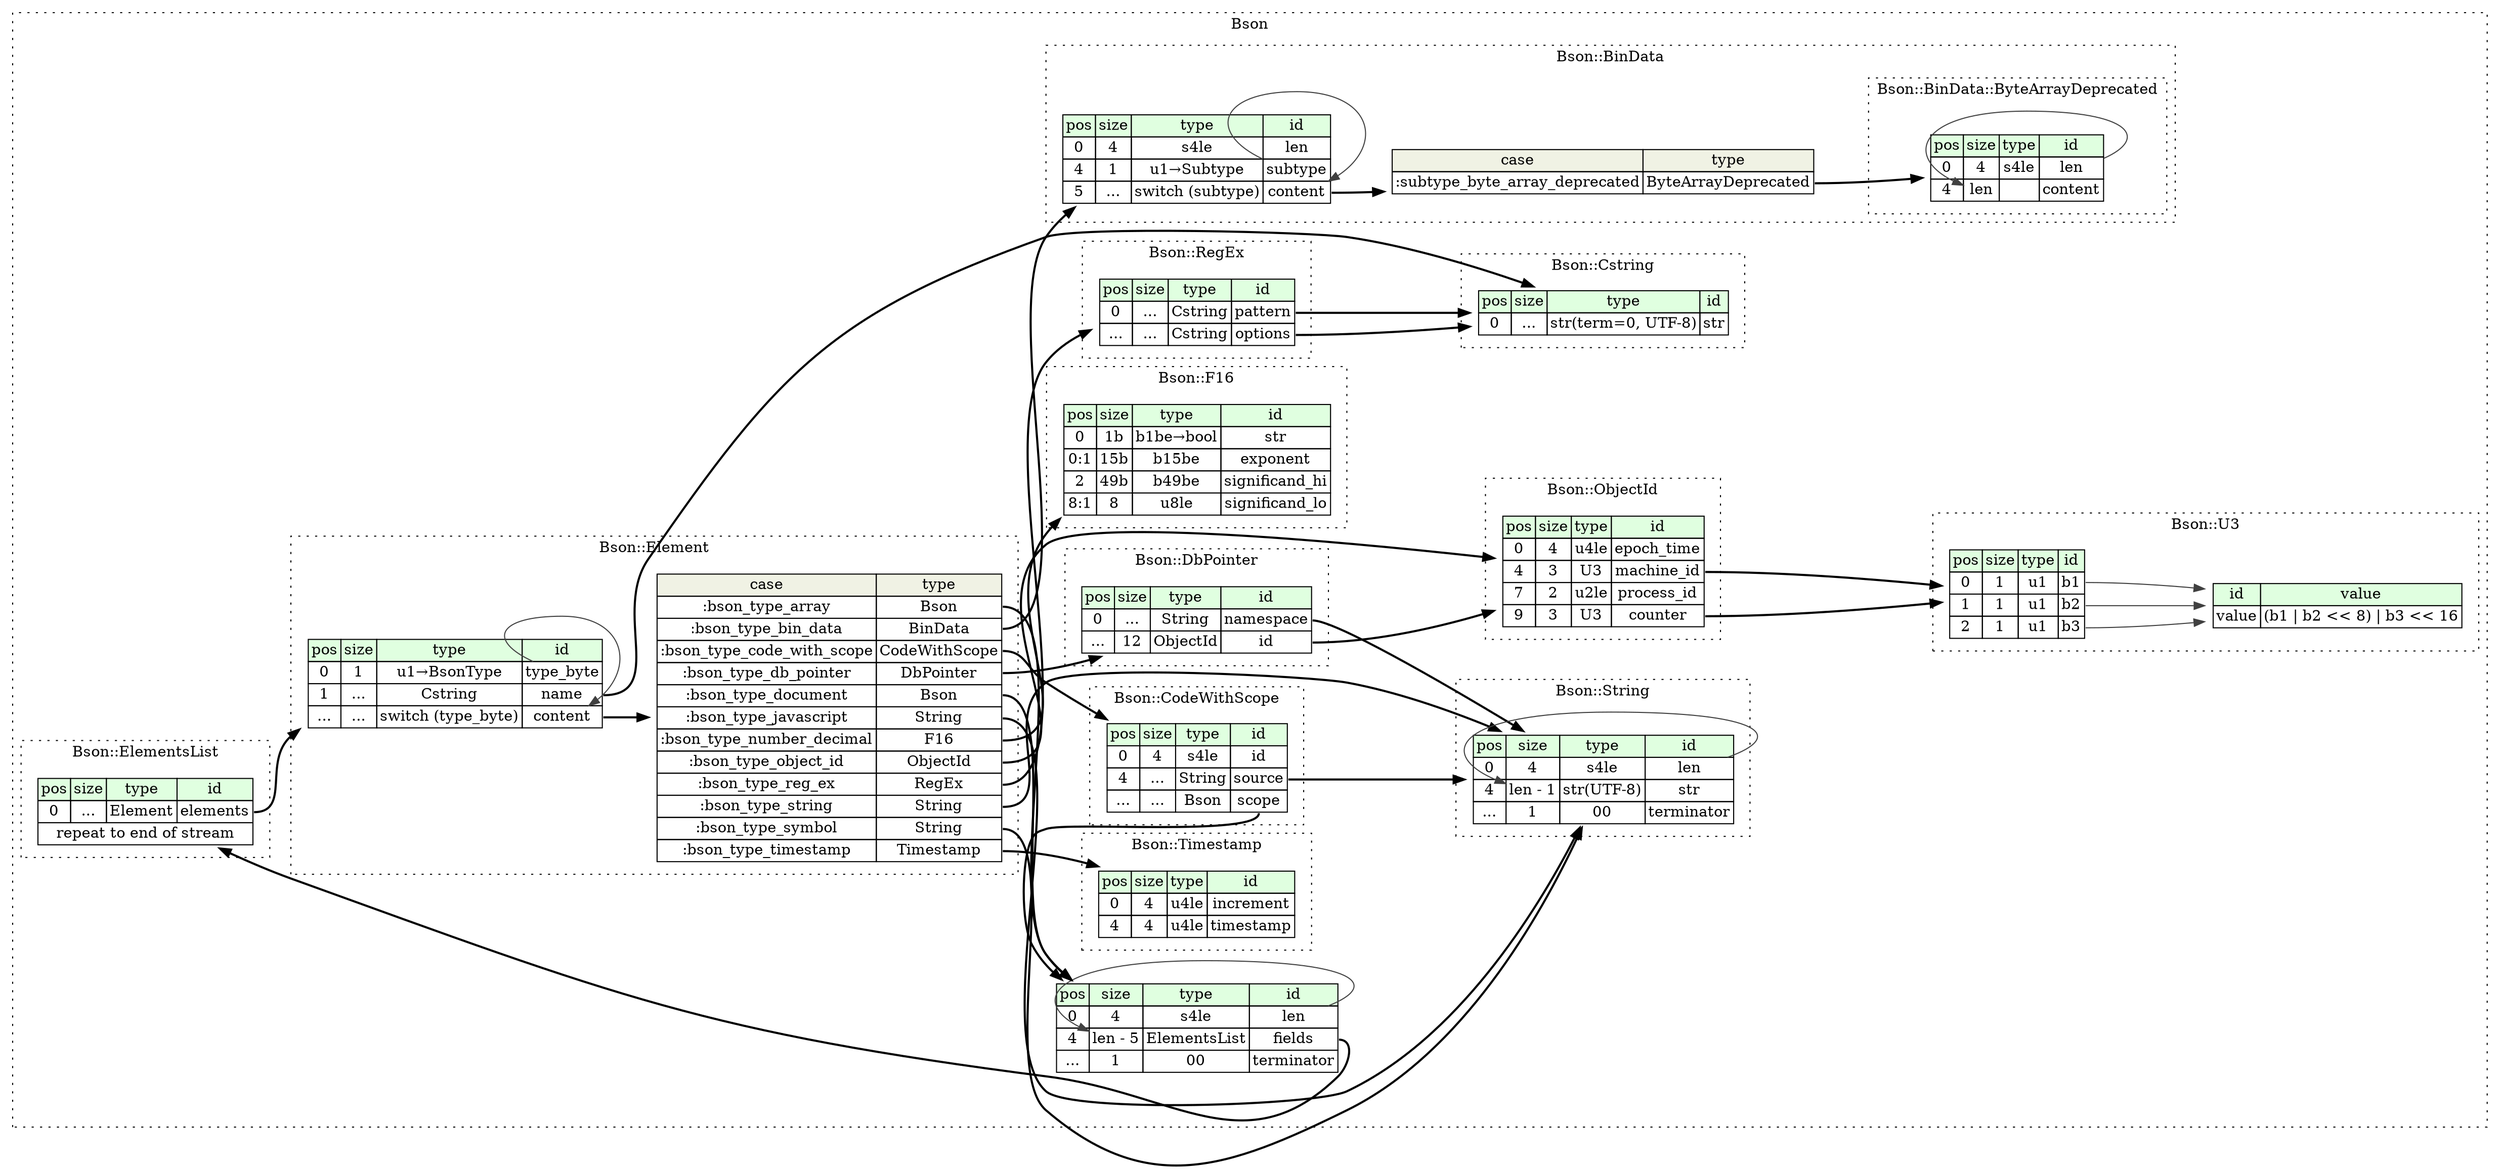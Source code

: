 digraph {
	rankdir=LR;
	node [shape=plaintext];
	subgraph cluster__bson {
		label="Bson";
		graph[style=dotted];

		bson__seq [label=<<TABLE BORDER="0" CELLBORDER="1" CELLSPACING="0">
			<TR><TD BGCOLOR="#E0FFE0">pos</TD><TD BGCOLOR="#E0FFE0">size</TD><TD BGCOLOR="#E0FFE0">type</TD><TD BGCOLOR="#E0FFE0">id</TD></TR>
			<TR><TD PORT="len_pos">0</TD><TD PORT="len_size">4</TD><TD>s4le</TD><TD PORT="len_type">len</TD></TR>
			<TR><TD PORT="fields_pos">4</TD><TD PORT="fields_size">len - 5</TD><TD>ElementsList</TD><TD PORT="fields_type">fields</TD></TR>
			<TR><TD PORT="terminator_pos">...</TD><TD PORT="terminator_size">1</TD><TD>00</TD><TD PORT="terminator_type">terminator</TD></TR>
		</TABLE>>];
		subgraph cluster__bin_data {
			label="Bson::BinData";
			graph[style=dotted];

			bin_data__seq [label=<<TABLE BORDER="0" CELLBORDER="1" CELLSPACING="0">
				<TR><TD BGCOLOR="#E0FFE0">pos</TD><TD BGCOLOR="#E0FFE0">size</TD><TD BGCOLOR="#E0FFE0">type</TD><TD BGCOLOR="#E0FFE0">id</TD></TR>
				<TR><TD PORT="len_pos">0</TD><TD PORT="len_size">4</TD><TD>s4le</TD><TD PORT="len_type">len</TD></TR>
				<TR><TD PORT="subtype_pos">4</TD><TD PORT="subtype_size">1</TD><TD>u1→Subtype</TD><TD PORT="subtype_type">subtype</TD></TR>
				<TR><TD PORT="content_pos">5</TD><TD PORT="content_size">...</TD><TD>switch (subtype)</TD><TD PORT="content_type">content</TD></TR>
			</TABLE>>];
bin_data__seq_content_switch [label=<<TABLE BORDER="0" CELLBORDER="1" CELLSPACING="0">
	<TR><TD BGCOLOR="#F0F2E4">case</TD><TD BGCOLOR="#F0F2E4">type</TD></TR>
	<TR><TD>:subtype_byte_array_deprecated</TD><TD PORT="case0">ByteArrayDeprecated</TD></TR>
</TABLE>>];
			subgraph cluster__byte_array_deprecated {
				label="Bson::BinData::ByteArrayDeprecated";
				graph[style=dotted];

				byte_array_deprecated__seq [label=<<TABLE BORDER="0" CELLBORDER="1" CELLSPACING="0">
					<TR><TD BGCOLOR="#E0FFE0">pos</TD><TD BGCOLOR="#E0FFE0">size</TD><TD BGCOLOR="#E0FFE0">type</TD><TD BGCOLOR="#E0FFE0">id</TD></TR>
					<TR><TD PORT="len_pos">0</TD><TD PORT="len_size">4</TD><TD>s4le</TD><TD PORT="len_type">len</TD></TR>
					<TR><TD PORT="content_pos">4</TD><TD PORT="content_size">len</TD><TD></TD><TD PORT="content_type">content</TD></TR>
				</TABLE>>];
			}
		}
		subgraph cluster__code_with_scope {
			label="Bson::CodeWithScope";
			graph[style=dotted];

			code_with_scope__seq [label=<<TABLE BORDER="0" CELLBORDER="1" CELLSPACING="0">
				<TR><TD BGCOLOR="#E0FFE0">pos</TD><TD BGCOLOR="#E0FFE0">size</TD><TD BGCOLOR="#E0FFE0">type</TD><TD BGCOLOR="#E0FFE0">id</TD></TR>
				<TR><TD PORT="id_pos">0</TD><TD PORT="id_size">4</TD><TD>s4le</TD><TD PORT="id_type">id</TD></TR>
				<TR><TD PORT="source_pos">4</TD><TD PORT="source_size">...</TD><TD>String</TD><TD PORT="source_type">source</TD></TR>
				<TR><TD PORT="scope_pos">...</TD><TD PORT="scope_size">...</TD><TD>Bson</TD><TD PORT="scope_type">scope</TD></TR>
			</TABLE>>];
		}
		subgraph cluster__cstring {
			label="Bson::Cstring";
			graph[style=dotted];

			cstring__seq [label=<<TABLE BORDER="0" CELLBORDER="1" CELLSPACING="0">
				<TR><TD BGCOLOR="#E0FFE0">pos</TD><TD BGCOLOR="#E0FFE0">size</TD><TD BGCOLOR="#E0FFE0">type</TD><TD BGCOLOR="#E0FFE0">id</TD></TR>
				<TR><TD PORT="str_pos">0</TD><TD PORT="str_size">...</TD><TD>str(term=0, UTF-8)</TD><TD PORT="str_type">str</TD></TR>
			</TABLE>>];
		}
		subgraph cluster__db_pointer {
			label="Bson::DbPointer";
			graph[style=dotted];

			db_pointer__seq [label=<<TABLE BORDER="0" CELLBORDER="1" CELLSPACING="0">
				<TR><TD BGCOLOR="#E0FFE0">pos</TD><TD BGCOLOR="#E0FFE0">size</TD><TD BGCOLOR="#E0FFE0">type</TD><TD BGCOLOR="#E0FFE0">id</TD></TR>
				<TR><TD PORT="namespace_pos">0</TD><TD PORT="namespace_size">...</TD><TD>String</TD><TD PORT="namespace_type">namespace</TD></TR>
				<TR><TD PORT="id_pos">...</TD><TD PORT="id_size">12</TD><TD>ObjectId</TD><TD PORT="id_type">id</TD></TR>
			</TABLE>>];
		}
		subgraph cluster__element {
			label="Bson::Element";
			graph[style=dotted];

			element__seq [label=<<TABLE BORDER="0" CELLBORDER="1" CELLSPACING="0">
				<TR><TD BGCOLOR="#E0FFE0">pos</TD><TD BGCOLOR="#E0FFE0">size</TD><TD BGCOLOR="#E0FFE0">type</TD><TD BGCOLOR="#E0FFE0">id</TD></TR>
				<TR><TD PORT="type_byte_pos">0</TD><TD PORT="type_byte_size">1</TD><TD>u1→BsonType</TD><TD PORT="type_byte_type">type_byte</TD></TR>
				<TR><TD PORT="name_pos">1</TD><TD PORT="name_size">...</TD><TD>Cstring</TD><TD PORT="name_type">name</TD></TR>
				<TR><TD PORT="content_pos">...</TD><TD PORT="content_size">...</TD><TD>switch (type_byte)</TD><TD PORT="content_type">content</TD></TR>
			</TABLE>>];
element__seq_content_switch [label=<<TABLE BORDER="0" CELLBORDER="1" CELLSPACING="0">
	<TR><TD BGCOLOR="#F0F2E4">case</TD><TD BGCOLOR="#F0F2E4">type</TD></TR>
	<TR><TD>:bson_type_array</TD><TD PORT="case0">Bson</TD></TR>
	<TR><TD>:bson_type_bin_data</TD><TD PORT="case1">BinData</TD></TR>
	<TR><TD>:bson_type_code_with_scope</TD><TD PORT="case2">CodeWithScope</TD></TR>
	<TR><TD>:bson_type_db_pointer</TD><TD PORT="case3">DbPointer</TD></TR>
	<TR><TD>:bson_type_document</TD><TD PORT="case4">Bson</TD></TR>
	<TR><TD>:bson_type_javascript</TD><TD PORT="case5">String</TD></TR>
	<TR><TD>:bson_type_number_decimal</TD><TD PORT="case6">F16</TD></TR>
	<TR><TD>:bson_type_object_id</TD><TD PORT="case7">ObjectId</TD></TR>
	<TR><TD>:bson_type_reg_ex</TD><TD PORT="case8">RegEx</TD></TR>
	<TR><TD>:bson_type_string</TD><TD PORT="case9">String</TD></TR>
	<TR><TD>:bson_type_symbol</TD><TD PORT="case10">String</TD></TR>
	<TR><TD>:bson_type_timestamp</TD><TD PORT="case11">Timestamp</TD></TR>
</TABLE>>];
		}
		subgraph cluster__elements_list {
			label="Bson::ElementsList";
			graph[style=dotted];

			elements_list__seq [label=<<TABLE BORDER="0" CELLBORDER="1" CELLSPACING="0">
				<TR><TD BGCOLOR="#E0FFE0">pos</TD><TD BGCOLOR="#E0FFE0">size</TD><TD BGCOLOR="#E0FFE0">type</TD><TD BGCOLOR="#E0FFE0">id</TD></TR>
				<TR><TD PORT="elements_pos">0</TD><TD PORT="elements_size">...</TD><TD>Element</TD><TD PORT="elements_type">elements</TD></TR>
				<TR><TD COLSPAN="4" PORT="elements__repeat">repeat to end of stream</TD></TR>
			</TABLE>>];
		}
		subgraph cluster__f16 {
			label="Bson::F16";
			graph[style=dotted];

			f16__seq [label=<<TABLE BORDER="0" CELLBORDER="1" CELLSPACING="0">
				<TR><TD BGCOLOR="#E0FFE0">pos</TD><TD BGCOLOR="#E0FFE0">size</TD><TD BGCOLOR="#E0FFE0">type</TD><TD BGCOLOR="#E0FFE0">id</TD></TR>
				<TR><TD PORT="str_pos">0</TD><TD PORT="str_size">1b</TD><TD>b1be→bool</TD><TD PORT="str_type">str</TD></TR>
				<TR><TD PORT="exponent_pos">0:1</TD><TD PORT="exponent_size">15b</TD><TD>b15be</TD><TD PORT="exponent_type">exponent</TD></TR>
				<TR><TD PORT="significand_hi_pos">2</TD><TD PORT="significand_hi_size">49b</TD><TD>b49be</TD><TD PORT="significand_hi_type">significand_hi</TD></TR>
				<TR><TD PORT="significand_lo_pos">8:1</TD><TD PORT="significand_lo_size">8</TD><TD>u8le</TD><TD PORT="significand_lo_type">significand_lo</TD></TR>
			</TABLE>>];
		}
		subgraph cluster__object_id {
			label="Bson::ObjectId";
			graph[style=dotted];

			object_id__seq [label=<<TABLE BORDER="0" CELLBORDER="1" CELLSPACING="0">
				<TR><TD BGCOLOR="#E0FFE0">pos</TD><TD BGCOLOR="#E0FFE0">size</TD><TD BGCOLOR="#E0FFE0">type</TD><TD BGCOLOR="#E0FFE0">id</TD></TR>
				<TR><TD PORT="epoch_time_pos">0</TD><TD PORT="epoch_time_size">4</TD><TD>u4le</TD><TD PORT="epoch_time_type">epoch_time</TD></TR>
				<TR><TD PORT="machine_id_pos">4</TD><TD PORT="machine_id_size">3</TD><TD>U3</TD><TD PORT="machine_id_type">machine_id</TD></TR>
				<TR><TD PORT="process_id_pos">7</TD><TD PORT="process_id_size">2</TD><TD>u2le</TD><TD PORT="process_id_type">process_id</TD></TR>
				<TR><TD PORT="counter_pos">9</TD><TD PORT="counter_size">3</TD><TD>U3</TD><TD PORT="counter_type">counter</TD></TR>
			</TABLE>>];
		}
		subgraph cluster__reg_ex {
			label="Bson::RegEx";
			graph[style=dotted];

			reg_ex__seq [label=<<TABLE BORDER="0" CELLBORDER="1" CELLSPACING="0">
				<TR><TD BGCOLOR="#E0FFE0">pos</TD><TD BGCOLOR="#E0FFE0">size</TD><TD BGCOLOR="#E0FFE0">type</TD><TD BGCOLOR="#E0FFE0">id</TD></TR>
				<TR><TD PORT="pattern_pos">0</TD><TD PORT="pattern_size">...</TD><TD>Cstring</TD><TD PORT="pattern_type">pattern</TD></TR>
				<TR><TD PORT="options_pos">...</TD><TD PORT="options_size">...</TD><TD>Cstring</TD><TD PORT="options_type">options</TD></TR>
			</TABLE>>];
		}
		subgraph cluster__string {
			label="Bson::String";
			graph[style=dotted];

			string__seq [label=<<TABLE BORDER="0" CELLBORDER="1" CELLSPACING="0">
				<TR><TD BGCOLOR="#E0FFE0">pos</TD><TD BGCOLOR="#E0FFE0">size</TD><TD BGCOLOR="#E0FFE0">type</TD><TD BGCOLOR="#E0FFE0">id</TD></TR>
				<TR><TD PORT="len_pos">0</TD><TD PORT="len_size">4</TD><TD>s4le</TD><TD PORT="len_type">len</TD></TR>
				<TR><TD PORT="str_pos">4</TD><TD PORT="str_size">len - 1</TD><TD>str(UTF-8)</TD><TD PORT="str_type">str</TD></TR>
				<TR><TD PORT="terminator_pos">...</TD><TD PORT="terminator_size">1</TD><TD>00</TD><TD PORT="terminator_type">terminator</TD></TR>
			</TABLE>>];
		}
		subgraph cluster__timestamp {
			label="Bson::Timestamp";
			graph[style=dotted];

			timestamp__seq [label=<<TABLE BORDER="0" CELLBORDER="1" CELLSPACING="0">
				<TR><TD BGCOLOR="#E0FFE0">pos</TD><TD BGCOLOR="#E0FFE0">size</TD><TD BGCOLOR="#E0FFE0">type</TD><TD BGCOLOR="#E0FFE0">id</TD></TR>
				<TR><TD PORT="increment_pos">0</TD><TD PORT="increment_size">4</TD><TD>u4le</TD><TD PORT="increment_type">increment</TD></TR>
				<TR><TD PORT="timestamp_pos">4</TD><TD PORT="timestamp_size">4</TD><TD>u4le</TD><TD PORT="timestamp_type">timestamp</TD></TR>
			</TABLE>>];
		}
		subgraph cluster__u3 {
			label="Bson::U3";
			graph[style=dotted];

			u3__seq [label=<<TABLE BORDER="0" CELLBORDER="1" CELLSPACING="0">
				<TR><TD BGCOLOR="#E0FFE0">pos</TD><TD BGCOLOR="#E0FFE0">size</TD><TD BGCOLOR="#E0FFE0">type</TD><TD BGCOLOR="#E0FFE0">id</TD></TR>
				<TR><TD PORT="b1_pos">0</TD><TD PORT="b1_size">1</TD><TD>u1</TD><TD PORT="b1_type">b1</TD></TR>
				<TR><TD PORT="b2_pos">1</TD><TD PORT="b2_size">1</TD><TD>u1</TD><TD PORT="b2_type">b2</TD></TR>
				<TR><TD PORT="b3_pos">2</TD><TD PORT="b3_size">1</TD><TD>u1</TD><TD PORT="b3_type">b3</TD></TR>
			</TABLE>>];
			u3__inst__value [label=<<TABLE BORDER="0" CELLBORDER="1" CELLSPACING="0">
				<TR><TD BGCOLOR="#E0FFE0">id</TD><TD BGCOLOR="#E0FFE0">value</TD></TR>
				<TR><TD>value</TD><TD>(b1 | b2 &lt;&lt; 8) | b3 &lt;&lt; 16</TD></TR>
			</TABLE>>];
		}
	}
	bson__seq:len_type -> bson__seq:fields_size [color="#404040"];
	bson__seq:fields_type -> elements_list__seq [style=bold];
	bin_data__seq:content_type -> bin_data__seq_content_switch [style=bold];
	bin_data__seq_content_switch:case0 -> byte_array_deprecated__seq [style=bold];
	bin_data__seq:subtype_type -> bin_data__seq:content_type [color="#404040"];
	byte_array_deprecated__seq:len_type -> byte_array_deprecated__seq:content_size [color="#404040"];
	code_with_scope__seq:source_type -> string__seq [style=bold];
	code_with_scope__seq:scope_type -> bson__seq [style=bold];
	db_pointer__seq:namespace_type -> string__seq [style=bold];
	db_pointer__seq:id_type -> object_id__seq [style=bold];
	element__seq:name_type -> cstring__seq [style=bold];
	element__seq:content_type -> element__seq_content_switch [style=bold];
	element__seq_content_switch:case0 -> bson__seq [style=bold];
	element__seq_content_switch:case1 -> bin_data__seq [style=bold];
	element__seq_content_switch:case2 -> code_with_scope__seq [style=bold];
	element__seq_content_switch:case3 -> db_pointer__seq [style=bold];
	element__seq_content_switch:case4 -> bson__seq [style=bold];
	element__seq_content_switch:case5 -> string__seq [style=bold];
	element__seq_content_switch:case6 -> f16__seq [style=bold];
	element__seq_content_switch:case7 -> object_id__seq [style=bold];
	element__seq_content_switch:case8 -> reg_ex__seq [style=bold];
	element__seq_content_switch:case9 -> string__seq [style=bold];
	element__seq_content_switch:case10 -> string__seq [style=bold];
	element__seq_content_switch:case11 -> timestamp__seq [style=bold];
	element__seq:type_byte_type -> element__seq:content_type [color="#404040"];
	elements_list__seq:elements_type -> element__seq [style=bold];
	object_id__seq:machine_id_type -> u3__seq [style=bold];
	object_id__seq:counter_type -> u3__seq [style=bold];
	reg_ex__seq:pattern_type -> cstring__seq [style=bold];
	reg_ex__seq:options_type -> cstring__seq [style=bold];
	string__seq:len_type -> string__seq:str_size [color="#404040"];
	u3__seq:b1_type -> u3__inst__value [color="#404040"];
	u3__seq:b2_type -> u3__inst__value [color="#404040"];
	u3__seq:b3_type -> u3__inst__value [color="#404040"];
}
